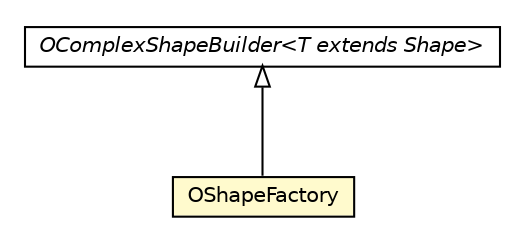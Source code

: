 #!/usr/local/bin/dot
#
# Class diagram 
# Generated by UMLGraph version R5_6-24-gf6e263 (http://www.umlgraph.org/)
#

digraph G {
	edge [fontname="Helvetica",fontsize=10,labelfontname="Helvetica",labelfontsize=10];
	node [fontname="Helvetica",fontsize=10,shape=plaintext];
	nodesep=0.25;
	ranksep=0.5;
	// com.orientechnologies.spatial.shape.OShapeFactory
	c6767919 [label=<<table title="com.orientechnologies.spatial.shape.OShapeFactory" border="0" cellborder="1" cellspacing="0" cellpadding="2" port="p" bgcolor="lemonChiffon" href="./OShapeFactory.html">
		<tr><td><table border="0" cellspacing="0" cellpadding="1">
<tr><td align="center" balign="center"> OShapeFactory </td></tr>
		</table></td></tr>
		</table>>, URL="./OShapeFactory.html", fontname="Helvetica", fontcolor="black", fontsize=10.0];
	// com.orientechnologies.spatial.shape.OComplexShapeBuilder<T extends org.locationtech.spatial4j.shape.Shape>
	c6767922 [label=<<table title="com.orientechnologies.spatial.shape.OComplexShapeBuilder" border="0" cellborder="1" cellspacing="0" cellpadding="2" port="p" href="./OComplexShapeBuilder.html">
		<tr><td><table border="0" cellspacing="0" cellpadding="1">
<tr><td align="center" balign="center"><font face="Helvetica-Oblique"> OComplexShapeBuilder&lt;T extends Shape&gt; </font></td></tr>
		</table></td></tr>
		</table>>, URL="./OComplexShapeBuilder.html", fontname="Helvetica", fontcolor="black", fontsize=10.0];
	//com.orientechnologies.spatial.shape.OShapeFactory extends com.orientechnologies.spatial.shape.OComplexShapeBuilder
	c6767922:p -> c6767919:p [dir=back,arrowtail=empty];
}

